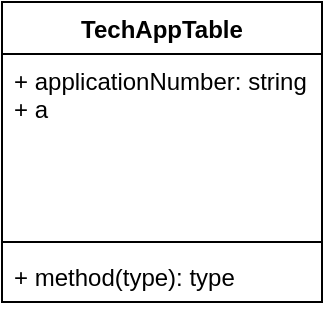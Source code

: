 <mxfile version="20.8.20" type="github">
  <diagram id="jXKhVc168BcnCv93Q0Ke" name="Page-1">
    <mxGraphModel dx="880" dy="438" grid="1" gridSize="10" guides="1" tooltips="1" connect="1" arrows="1" fold="1" page="1" pageScale="1" pageWidth="850" pageHeight="1100" math="0" shadow="0">
      <root>
        <mxCell id="0" />
        <mxCell id="1" parent="0" />
        <mxCell id="4BQL6UKCUEoD8wt0q6zg-1" value="TechAppTable" style="swimlane;fontStyle=1;align=center;verticalAlign=top;childLayout=stackLayout;horizontal=1;startSize=26;horizontalStack=0;resizeParent=1;resizeParentMax=0;resizeLast=0;collapsible=1;marginBottom=0;" parent="1" vertex="1">
          <mxGeometry x="340" y="180" width="160" height="150" as="geometry">
            <mxRectangle x="340" y="180" width="120" height="30" as="alternateBounds" />
          </mxGeometry>
        </mxCell>
        <mxCell id="4BQL6UKCUEoD8wt0q6zg-2" value="+ applicationNumber: string&#xa;+ a" style="text;strokeColor=none;fillColor=none;align=left;verticalAlign=top;spacingLeft=4;spacingRight=4;overflow=hidden;rotatable=0;points=[[0,0.5],[1,0.5]];portConstraint=eastwest;" parent="4BQL6UKCUEoD8wt0q6zg-1" vertex="1">
          <mxGeometry y="26" width="160" height="90" as="geometry" />
        </mxCell>
        <mxCell id="4BQL6UKCUEoD8wt0q6zg-3" value="" style="line;strokeWidth=1;fillColor=none;align=left;verticalAlign=middle;spacingTop=-1;spacingLeft=3;spacingRight=3;rotatable=0;labelPosition=right;points=[];portConstraint=eastwest;" parent="4BQL6UKCUEoD8wt0q6zg-1" vertex="1">
          <mxGeometry y="116" width="160" height="8" as="geometry" />
        </mxCell>
        <mxCell id="4BQL6UKCUEoD8wt0q6zg-4" value="+ method(type): type" style="text;strokeColor=none;fillColor=none;align=left;verticalAlign=top;spacingLeft=4;spacingRight=4;overflow=hidden;rotatable=0;points=[[0,0.5],[1,0.5]];portConstraint=eastwest;" parent="4BQL6UKCUEoD8wt0q6zg-1" vertex="1">
          <mxGeometry y="124" width="160" height="26" as="geometry" />
        </mxCell>
      </root>
    </mxGraphModel>
  </diagram>
</mxfile>

